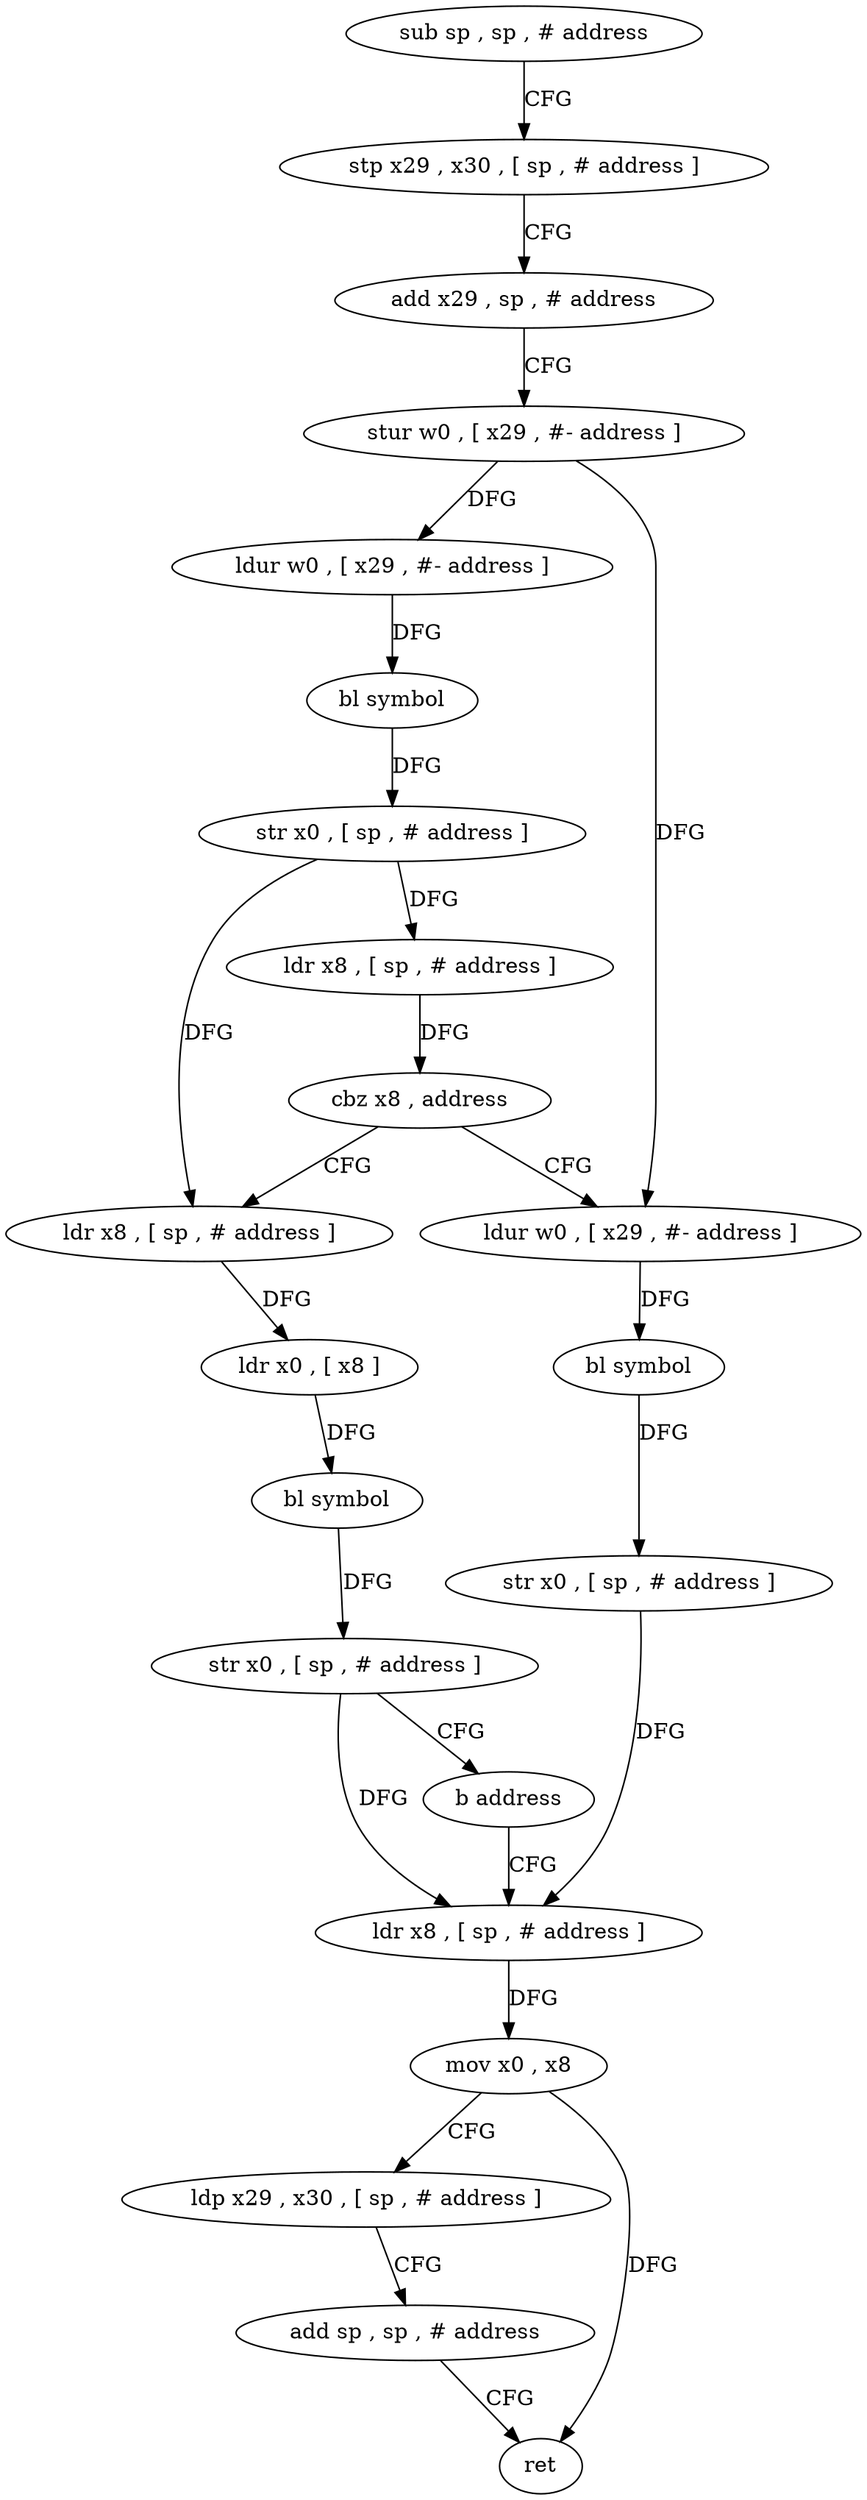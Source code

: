 digraph "func" {
"4204684" [label = "sub sp , sp , # address" ]
"4204688" [label = "stp x29 , x30 , [ sp , # address ]" ]
"4204692" [label = "add x29 , sp , # address" ]
"4204696" [label = "stur w0 , [ x29 , #- address ]" ]
"4204700" [label = "ldur w0 , [ x29 , #- address ]" ]
"4204704" [label = "bl symbol" ]
"4204708" [label = "str x0 , [ sp , # address ]" ]
"4204712" [label = "ldr x8 , [ sp , # address ]" ]
"4204716" [label = "cbz x8 , address" ]
"4204740" [label = "ldur w0 , [ x29 , #- address ]" ]
"4204720" [label = "ldr x8 , [ sp , # address ]" ]
"4204744" [label = "bl symbol" ]
"4204748" [label = "str x0 , [ sp , # address ]" ]
"4204752" [label = "ldr x8 , [ sp , # address ]" ]
"4204724" [label = "ldr x0 , [ x8 ]" ]
"4204728" [label = "bl symbol" ]
"4204732" [label = "str x0 , [ sp , # address ]" ]
"4204736" [label = "b address" ]
"4204756" [label = "mov x0 , x8" ]
"4204760" [label = "ldp x29 , x30 , [ sp , # address ]" ]
"4204764" [label = "add sp , sp , # address" ]
"4204768" [label = "ret" ]
"4204684" -> "4204688" [ label = "CFG" ]
"4204688" -> "4204692" [ label = "CFG" ]
"4204692" -> "4204696" [ label = "CFG" ]
"4204696" -> "4204700" [ label = "DFG" ]
"4204696" -> "4204740" [ label = "DFG" ]
"4204700" -> "4204704" [ label = "DFG" ]
"4204704" -> "4204708" [ label = "DFG" ]
"4204708" -> "4204712" [ label = "DFG" ]
"4204708" -> "4204720" [ label = "DFG" ]
"4204712" -> "4204716" [ label = "DFG" ]
"4204716" -> "4204740" [ label = "CFG" ]
"4204716" -> "4204720" [ label = "CFG" ]
"4204740" -> "4204744" [ label = "DFG" ]
"4204720" -> "4204724" [ label = "DFG" ]
"4204744" -> "4204748" [ label = "DFG" ]
"4204748" -> "4204752" [ label = "DFG" ]
"4204752" -> "4204756" [ label = "DFG" ]
"4204724" -> "4204728" [ label = "DFG" ]
"4204728" -> "4204732" [ label = "DFG" ]
"4204732" -> "4204736" [ label = "CFG" ]
"4204732" -> "4204752" [ label = "DFG" ]
"4204736" -> "4204752" [ label = "CFG" ]
"4204756" -> "4204760" [ label = "CFG" ]
"4204756" -> "4204768" [ label = "DFG" ]
"4204760" -> "4204764" [ label = "CFG" ]
"4204764" -> "4204768" [ label = "CFG" ]
}
